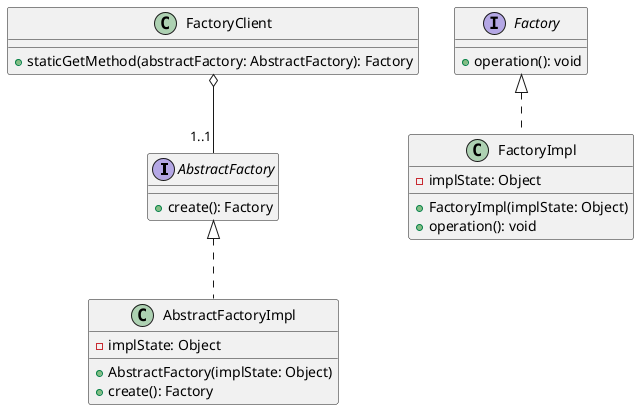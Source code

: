 @startuml
interface AbstractFactory{
    + create(): Factory
}
class AbstractFactoryImpl implements AbstractFactory{
    - implState: Object
    + AbstractFactory(implState: Object)
    + create(): Factory
}
interface Factory{
    + operation(): void
}
class FactoryImpl implements Factory{
    - implState: Object
    + FactoryImpl(implState: Object)
    + operation(): void
}
class FactoryClient{
    + staticGetMethod(abstractFactory: AbstractFactory): Factory
}
'Relationship between classes
FactoryClient o-- "1..1" AbstractFactory
@enduml